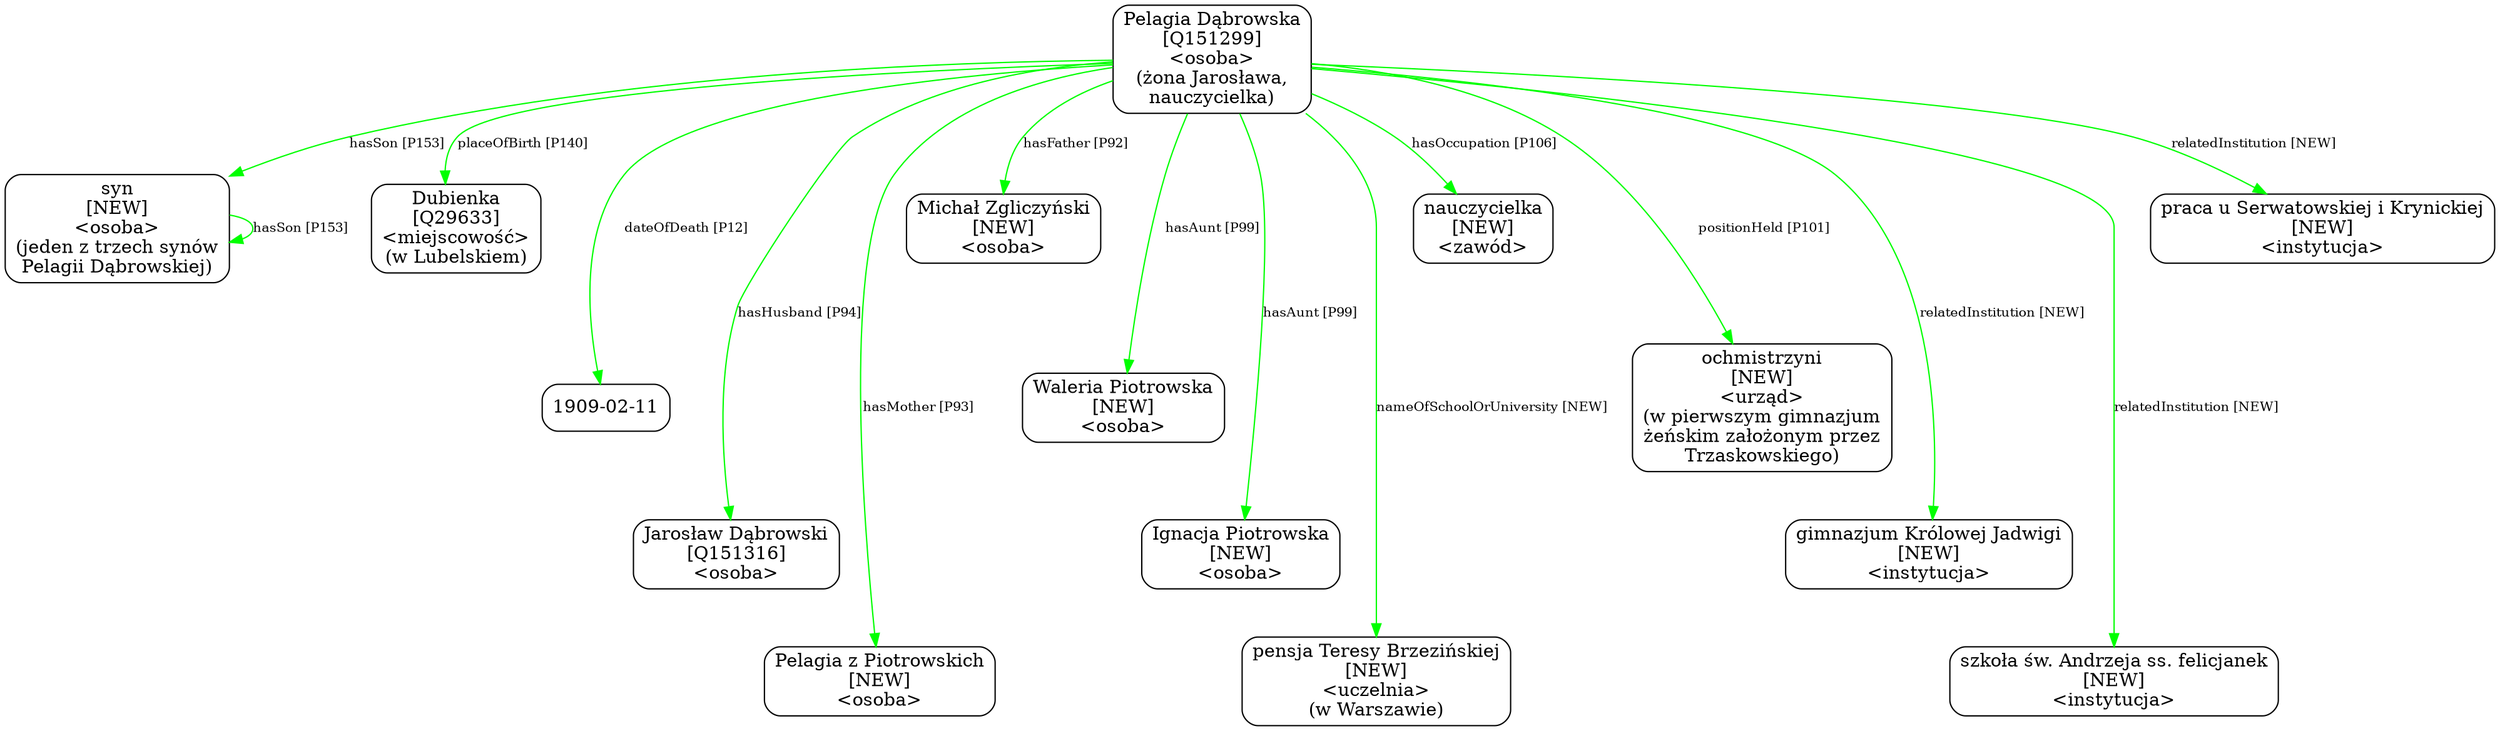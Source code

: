 digraph {
	node [shape=box,
		style=rounded
	];
	edge [fontsize=10];
	"Pelagia Dąbrowska
[Q151299]
<osoba>
(żona Jarosława,
nauczycielka)"	[color=black,
		label="Pelagia Dąbrowska
[Q151299]
<osoba>
(żona Jarosława,
nauczycielka)"];
	"syn
[NEW]
<osoba>
(jeden z trzech synów
Pelagii Dąbrowskiej)"	[color=black,
		label="syn
[NEW]
<osoba>
(jeden z trzech synów
Pelagii Dąbrowskiej)"];
	"Pelagia Dąbrowska
[Q151299]
<osoba>
(żona Jarosława,
nauczycielka)" -> "syn
[NEW]
<osoba>
(jeden z trzech synów
Pelagii Dąbrowskiej)"	[color=green,
		label="hasSon [P153]"];
	"Pelagia Dąbrowska
[Q151299]
<osoba>
(żona Jarosława,
nauczycielka)" -> "Dubienka
[Q29633]
<miejscowość>
(w Lubelskiem)"	[color=green,
		label="placeOfBirth [P140]",
		minlen=1];
	"Pelagia Dąbrowska
[Q151299]
<osoba>
(żona Jarosława,
nauczycielka)" -> "1909-02-11"	[color=green,
		label="dateOfDeath [P12]",
		minlen=2];
	"Pelagia Dąbrowska
[Q151299]
<osoba>
(żona Jarosława,
nauczycielka)" -> "Jarosław Dąbrowski
[Q151316]
<osoba>"	[color=green,
		label="hasHusband [P94]",
		minlen=3];
	"Pelagia Dąbrowska
[Q151299]
<osoba>
(żona Jarosława,
nauczycielka)" -> "Pelagia z Piotrowskich
[NEW]
<osoba>"	[color=green,
		label="hasMother [P93]",
		minlen=4];
	"Pelagia Dąbrowska
[Q151299]
<osoba>
(żona Jarosława,
nauczycielka)" -> "Michał Zgliczyński
[NEW]
<osoba>"	[color=green,
		label="hasFather [P92]",
		minlen=1];
	"Pelagia Dąbrowska
[Q151299]
<osoba>
(żona Jarosława,
nauczycielka)" -> "Waleria Piotrowska
[NEW]
<osoba>"	[color=green,
		label="hasAunt [P99]",
		minlen=2];
	"Pelagia Dąbrowska
[Q151299]
<osoba>
(żona Jarosława,
nauczycielka)" -> "Ignacja Piotrowska
[NEW]
<osoba>"	[color=green,
		label="hasAunt [P99]",
		minlen=3];
	"Pelagia Dąbrowska
[Q151299]
<osoba>
(żona Jarosława,
nauczycielka)" -> "pensja Teresy Brzezińskiej
[NEW]
<uczelnia>
(w Warszawie)"	[color=green,
		label="nameOfSchoolOrUniversity [NEW]",
		minlen=4];
	"Pelagia Dąbrowska
[Q151299]
<osoba>
(żona Jarosława,
nauczycielka)" -> "nauczycielka
[NEW]
<zawód>"	[color=green,
		label="hasOccupation [P106]",
		minlen=1];
	"Pelagia Dąbrowska
[Q151299]
<osoba>
(żona Jarosława,
nauczycielka)" -> "ochmistrzyni
[NEW]
<urząd>
(w pierwszym gimnazjum
żeńskim założonym przez
Trzaskowskiego)"	[color=green,
		label="positionHeld [P101]",
		minlen=2];
	"Pelagia Dąbrowska
[Q151299]
<osoba>
(żona Jarosława,
nauczycielka)" -> "gimnazjum Królowej Jadwigi
[NEW]
<instytucja>"	[color=green,
		label="relatedInstitution [NEW]",
		minlen=3];
	"Pelagia Dąbrowska
[Q151299]
<osoba>
(żona Jarosława,
nauczycielka)" -> "szkoła św. Andrzeja ss. felicjanek
[NEW]
<instytucja>"	[color=green,
		label="relatedInstitution [NEW]",
		minlen=4];
	"Pelagia Dąbrowska
[Q151299]
<osoba>
(żona Jarosława,
nauczycielka)" -> "praca u Serwatowskiej i Krynickiej
[NEW]
<instytucja>"	[color=green,
		label="relatedInstitution [NEW]",
		minlen=1];
	"syn
[NEW]
<osoba>
(jeden z trzech synów
Pelagii Dąbrowskiej)" -> "syn
[NEW]
<osoba>
(jeden z trzech synów
Pelagii Dąbrowskiej)"	[color=green,
		label="hasSon [P153]"];
}
